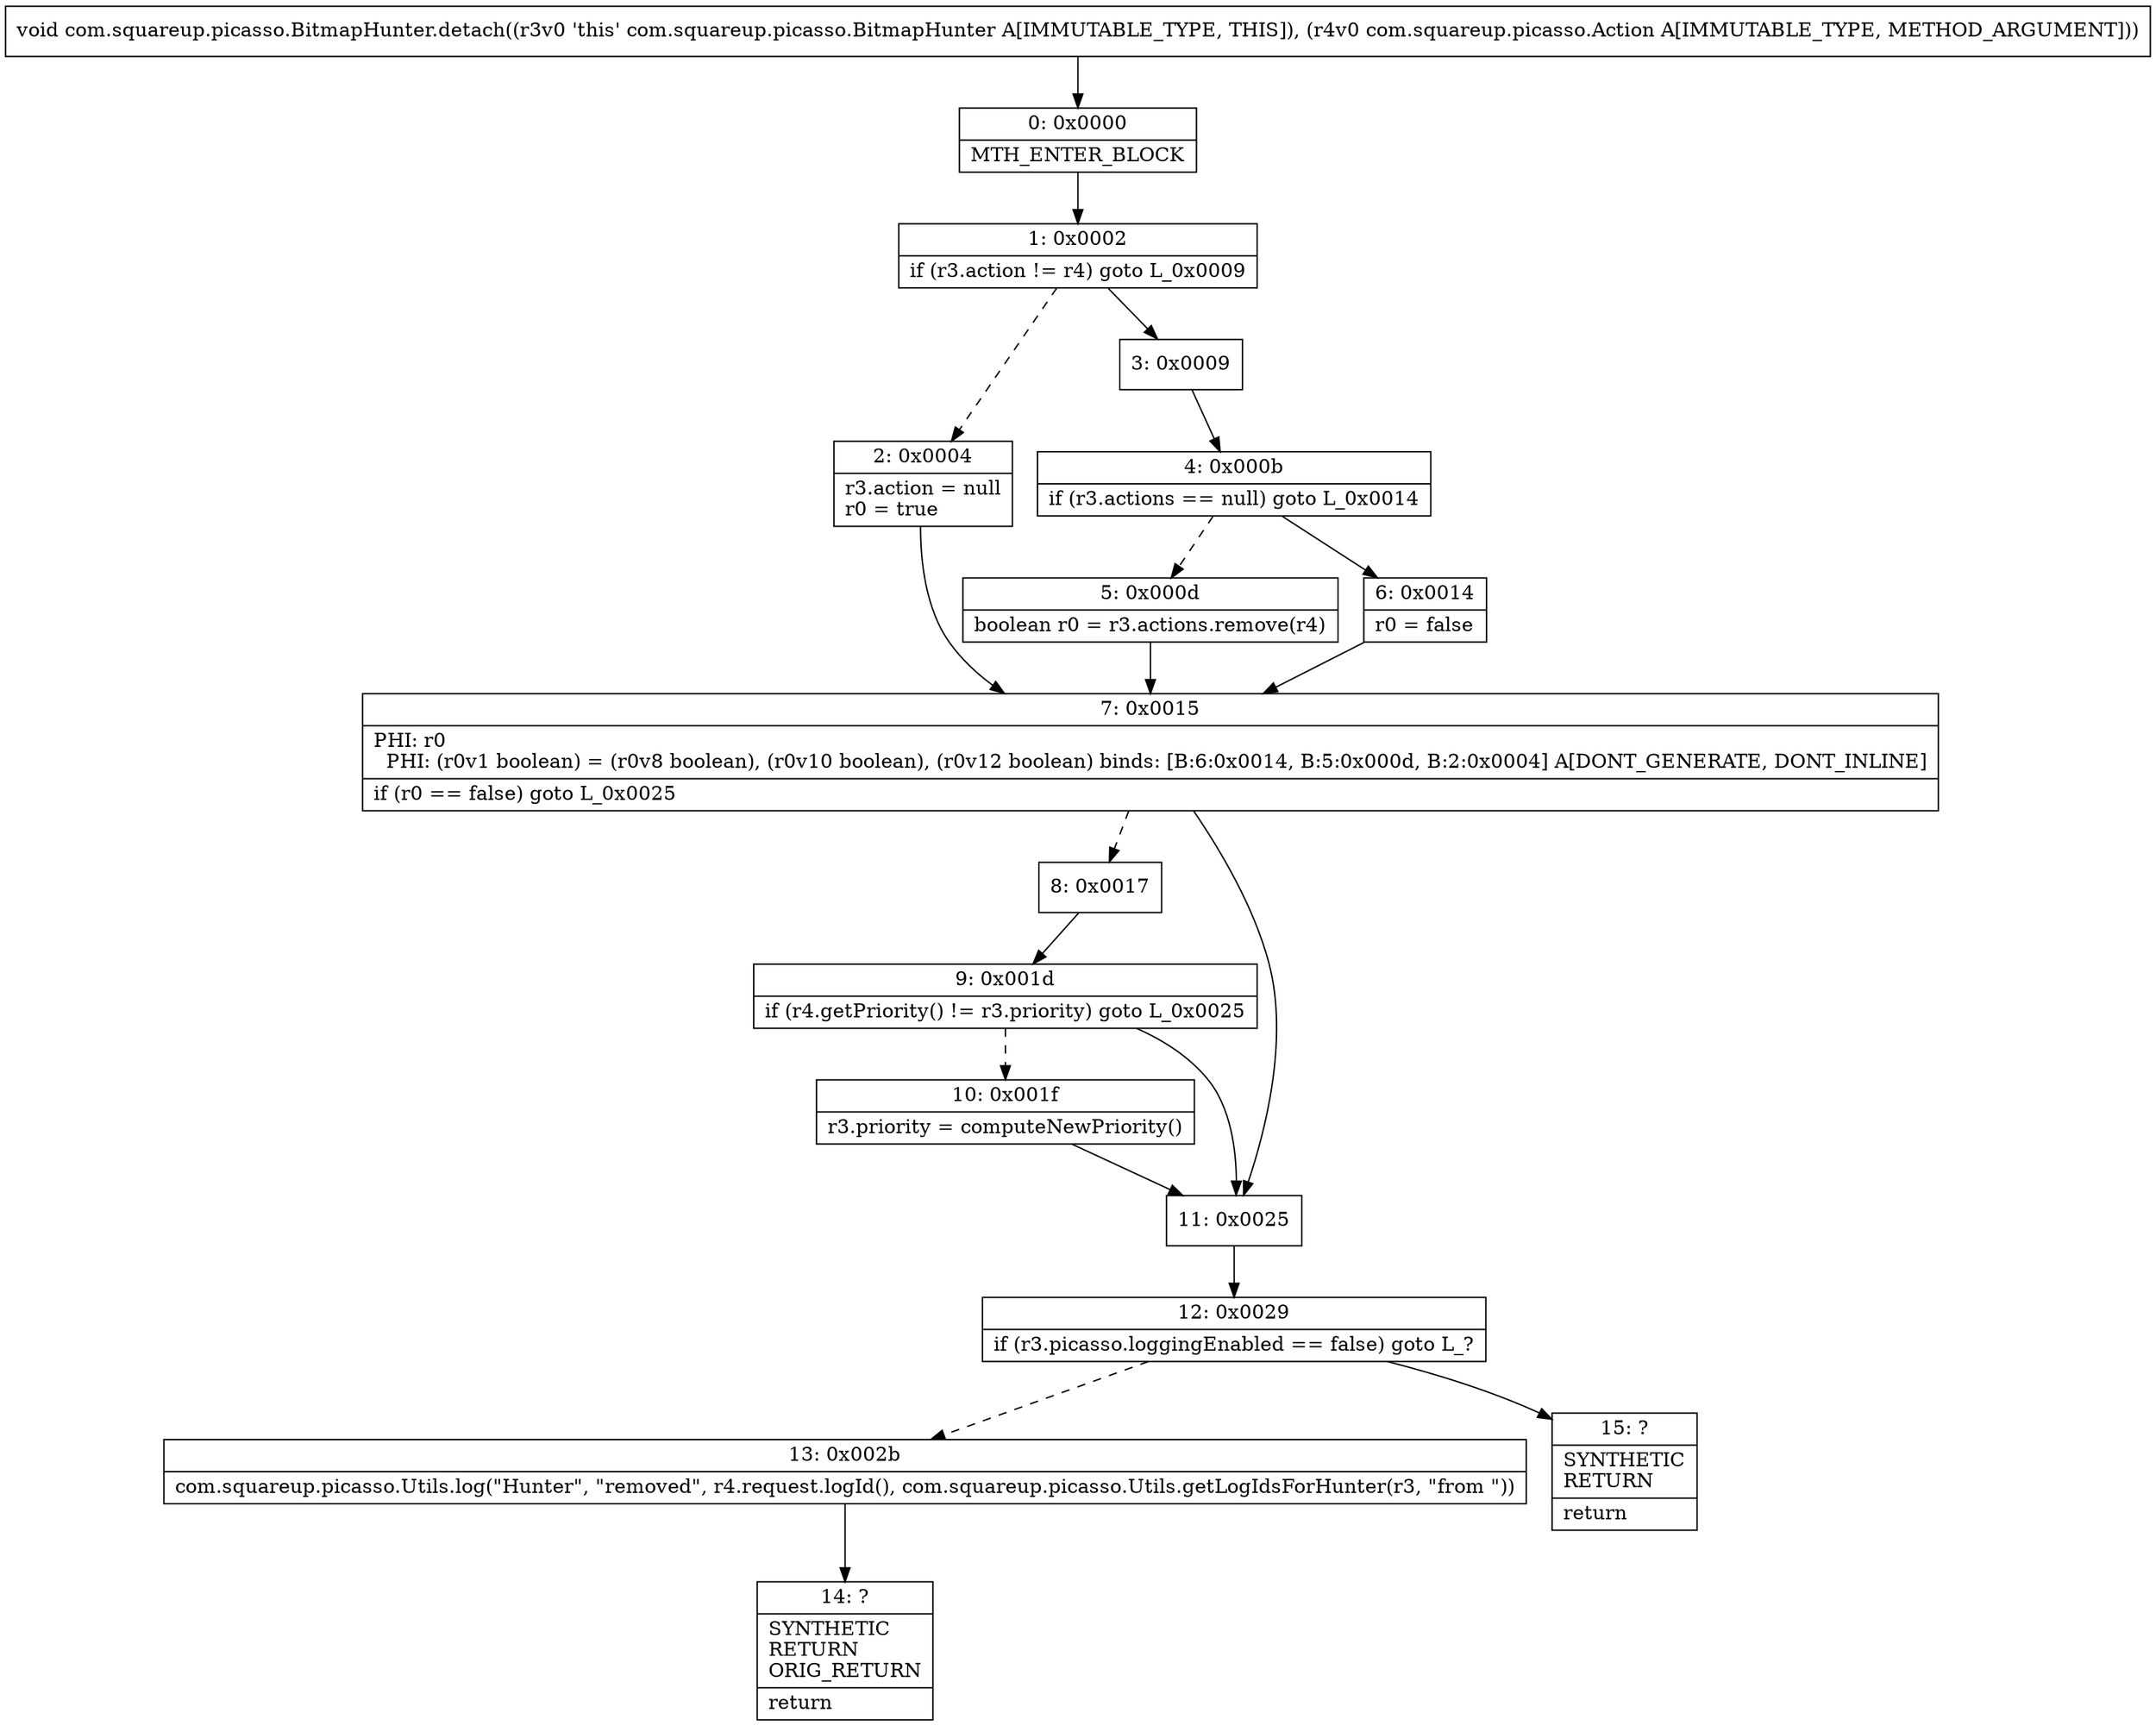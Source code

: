 digraph "CFG forcom.squareup.picasso.BitmapHunter.detach(Lcom\/squareup\/picasso\/Action;)V" {
Node_0 [shape=record,label="{0\:\ 0x0000|MTH_ENTER_BLOCK\l}"];
Node_1 [shape=record,label="{1\:\ 0x0002|if (r3.action != r4) goto L_0x0009\l}"];
Node_2 [shape=record,label="{2\:\ 0x0004|r3.action = null\lr0 = true\l}"];
Node_3 [shape=record,label="{3\:\ 0x0009}"];
Node_4 [shape=record,label="{4\:\ 0x000b|if (r3.actions == null) goto L_0x0014\l}"];
Node_5 [shape=record,label="{5\:\ 0x000d|boolean r0 = r3.actions.remove(r4)\l}"];
Node_6 [shape=record,label="{6\:\ 0x0014|r0 = false\l}"];
Node_7 [shape=record,label="{7\:\ 0x0015|PHI: r0 \l  PHI: (r0v1 boolean) = (r0v8 boolean), (r0v10 boolean), (r0v12 boolean) binds: [B:6:0x0014, B:5:0x000d, B:2:0x0004] A[DONT_GENERATE, DONT_INLINE]\l|if (r0 == false) goto L_0x0025\l}"];
Node_8 [shape=record,label="{8\:\ 0x0017}"];
Node_9 [shape=record,label="{9\:\ 0x001d|if (r4.getPriority() != r3.priority) goto L_0x0025\l}"];
Node_10 [shape=record,label="{10\:\ 0x001f|r3.priority = computeNewPriority()\l}"];
Node_11 [shape=record,label="{11\:\ 0x0025}"];
Node_12 [shape=record,label="{12\:\ 0x0029|if (r3.picasso.loggingEnabled == false) goto L_?\l}"];
Node_13 [shape=record,label="{13\:\ 0x002b|com.squareup.picasso.Utils.log(\"Hunter\", \"removed\", r4.request.logId(), com.squareup.picasso.Utils.getLogIdsForHunter(r3, \"from \"))\l}"];
Node_14 [shape=record,label="{14\:\ ?|SYNTHETIC\lRETURN\lORIG_RETURN\l|return\l}"];
Node_15 [shape=record,label="{15\:\ ?|SYNTHETIC\lRETURN\l|return\l}"];
MethodNode[shape=record,label="{void com.squareup.picasso.BitmapHunter.detach((r3v0 'this' com.squareup.picasso.BitmapHunter A[IMMUTABLE_TYPE, THIS]), (r4v0 com.squareup.picasso.Action A[IMMUTABLE_TYPE, METHOD_ARGUMENT])) }"];
MethodNode -> Node_0;
Node_0 -> Node_1;
Node_1 -> Node_2[style=dashed];
Node_1 -> Node_3;
Node_2 -> Node_7;
Node_3 -> Node_4;
Node_4 -> Node_5[style=dashed];
Node_4 -> Node_6;
Node_5 -> Node_7;
Node_6 -> Node_7;
Node_7 -> Node_8[style=dashed];
Node_7 -> Node_11;
Node_8 -> Node_9;
Node_9 -> Node_10[style=dashed];
Node_9 -> Node_11;
Node_10 -> Node_11;
Node_11 -> Node_12;
Node_12 -> Node_13[style=dashed];
Node_12 -> Node_15;
Node_13 -> Node_14;
}

